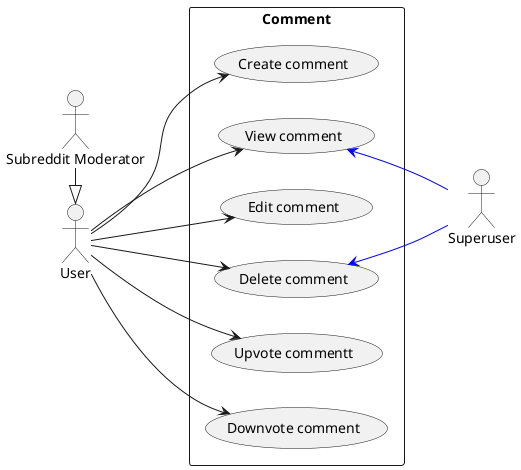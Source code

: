 @startuml
skinparam packageStyle rectangle
left to right direction
actor "User" as user
actor "Subreddit Moderator" as mod
actor "Superuser" as su
mod -|> user

rectangle Comment as cmt {
  usecase "Create comment" as cmt_create
  usecase "View comment" as cmt_read
  usecase "Edit comment" as cmt_update
  usecase "Delete comment" as cmt_delete

  usecase "Upvote commentt" as cmt_up
  usecase "Downvote comment" as cmt_down
}

user --> cmt_create
user --> cmt_read
user --> cmt_update
user --> cmt_delete

user --> cmt_up
user --> cmt_down

cmt_read    <-[#blue]- su
cmt_delete  <-[#blue]- su

@enduml
